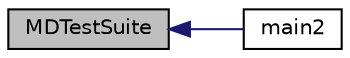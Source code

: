 digraph "MDTestSuite"
{
  edge [fontname="Helvetica",fontsize="10",labelfontname="Helvetica",labelfontsize="10"];
  node [fontname="Helvetica",fontsize="10",shape=record];
  rankdir="LR";
  Node1 [label="MDTestSuite",height=0.2,width=0.4,color="black", fillcolor="grey75", style="filled", fontcolor="black"];
  Node1 -> Node2 [dir="back",color="midnightblue",fontsize="10",style="solid",fontname="Helvetica"];
  Node2 [label="main2",height=0.2,width=0.4,color="black", fillcolor="white", style="filled",URL="$tst_m_d5__mit_8c.html#a03700303174fdaee1933026d41bfae33"];
}
